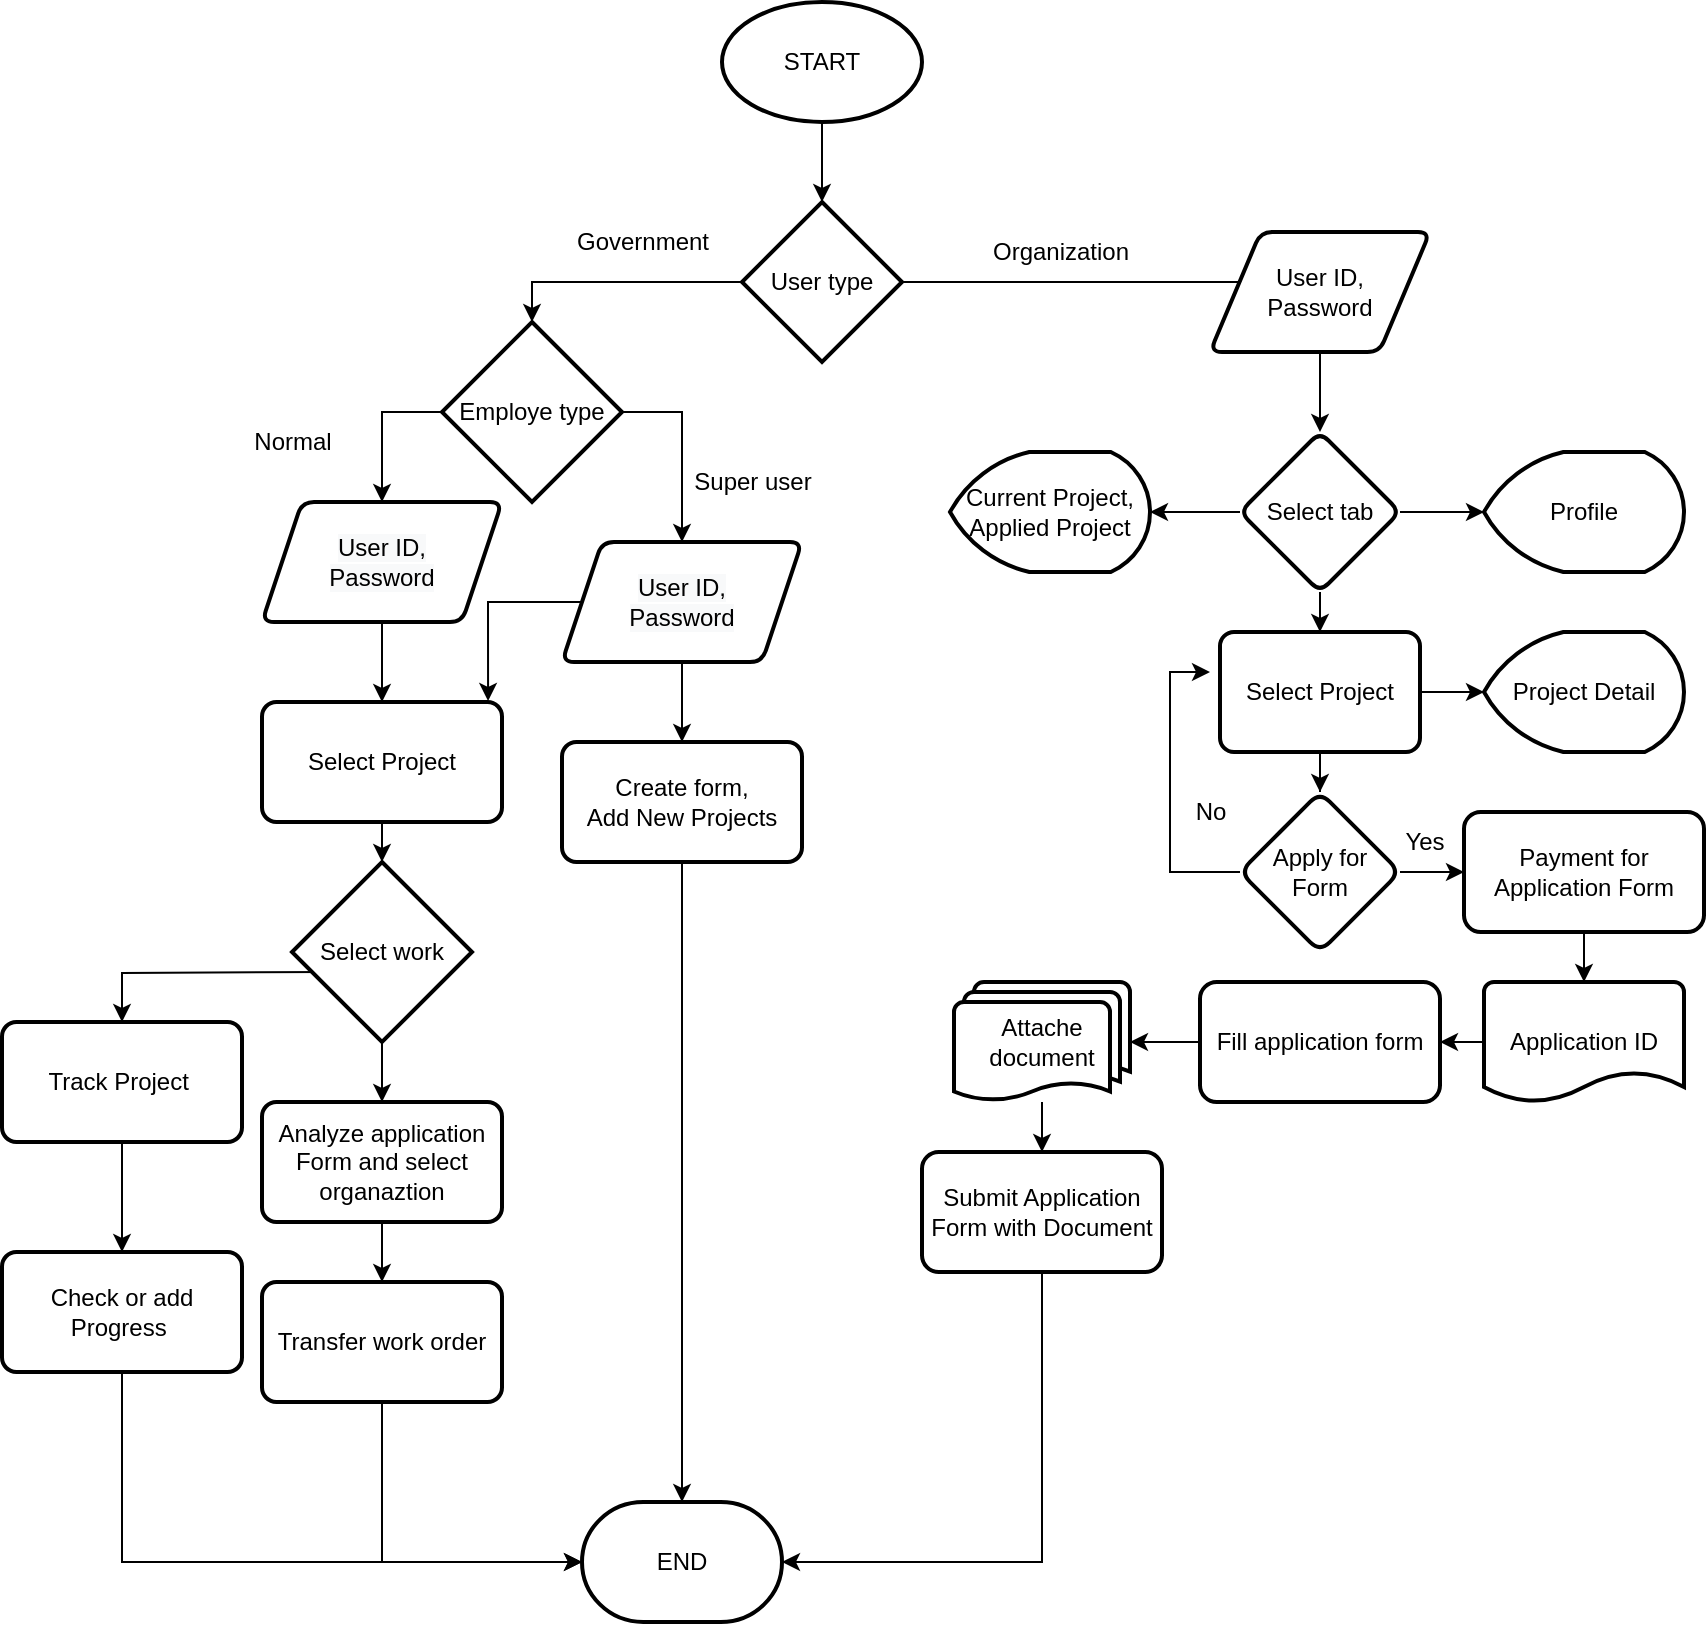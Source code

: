 <mxfile version="13.6.4" type="device"><diagram id="C5RBs43oDa-KdzZeNtuy" name="Page-1"><mxGraphModel dx="1999" dy="637" grid="1" gridSize="10" guides="1" tooltips="1" connect="1" arrows="1" fold="1" page="1" pageScale="1" pageWidth="827" pageHeight="1169" math="0" shadow="0"><root><mxCell id="WIyWlLk6GJQsqaUBKTNV-0"/><mxCell id="WIyWlLk6GJQsqaUBKTNV-1" parent="WIyWlLk6GJQsqaUBKTNV-0"/><mxCell id="aI2bfWfOabldLS1tba1f-2" value="" style="edgeStyle=orthogonalEdgeStyle;rounded=0;orthogonalLoop=1;jettySize=auto;html=1;" edge="1" parent="WIyWlLk6GJQsqaUBKTNV-1" source="aI2bfWfOabldLS1tba1f-0" target="aI2bfWfOabldLS1tba1f-1"><mxGeometry relative="1" as="geometry"/></mxCell><mxCell id="aI2bfWfOabldLS1tba1f-0" value="START" style="strokeWidth=2;html=1;shape=mxgraph.flowchart.start_1;whiteSpace=wrap;" vertex="1" parent="WIyWlLk6GJQsqaUBKTNV-1"><mxGeometry x="310" y="70" width="100" height="60" as="geometry"/></mxCell><mxCell id="aI2bfWfOabldLS1tba1f-5" value="" style="edgeStyle=orthogonalEdgeStyle;rounded=0;orthogonalLoop=1;jettySize=auto;html=1;" edge="1" parent="WIyWlLk6GJQsqaUBKTNV-1" source="aI2bfWfOabldLS1tba1f-1"><mxGeometry relative="1" as="geometry"><mxPoint x="600" y="210" as="targetPoint"/></mxGeometry></mxCell><mxCell id="aI2bfWfOabldLS1tba1f-1" value="User type" style="rhombus;whiteSpace=wrap;html=1;strokeWidth=2;" vertex="1" parent="WIyWlLk6GJQsqaUBKTNV-1"><mxGeometry x="320" y="170" width="80" height="80" as="geometry"/></mxCell><mxCell id="aI2bfWfOabldLS1tba1f-8" value="Government" style="text;html=1;align=center;verticalAlign=middle;resizable=0;points=[];autosize=1;" vertex="1" parent="WIyWlLk6GJQsqaUBKTNV-1"><mxGeometry x="230" y="180" width="80" height="20" as="geometry"/></mxCell><mxCell id="aI2bfWfOabldLS1tba1f-9" value="Organization" style="text;html=1;align=center;verticalAlign=middle;resizable=0;points=[];autosize=1;" vertex="1" parent="WIyWlLk6GJQsqaUBKTNV-1"><mxGeometry x="439" y="185" width="80" height="20" as="geometry"/></mxCell><mxCell id="aI2bfWfOabldLS1tba1f-45" value="" style="edgeStyle=orthogonalEdgeStyle;rounded=0;orthogonalLoop=1;jettySize=auto;html=1;" edge="1" parent="WIyWlLk6GJQsqaUBKTNV-1" source="aI2bfWfOabldLS1tba1f-13" target="aI2bfWfOabldLS1tba1f-44"><mxGeometry relative="1" as="geometry"/></mxCell><mxCell id="aI2bfWfOabldLS1tba1f-13" value="User ID,&lt;br&gt;Password" style="shape=parallelogram;html=1;strokeWidth=2;perimeter=parallelogramPerimeter;whiteSpace=wrap;rounded=1;arcSize=12;size=0.23;fontStyle=0" vertex="1" parent="WIyWlLk6GJQsqaUBKTNV-1"><mxGeometry x="554" y="185" width="110" height="60" as="geometry"/></mxCell><mxCell id="aI2bfWfOabldLS1tba1f-22" value="Profile" style="strokeWidth=2;html=1;shape=mxgraph.flowchart.display;whiteSpace=wrap;rotation=0;" vertex="1" parent="WIyWlLk6GJQsqaUBKTNV-1"><mxGeometry x="691" y="295" width="100" height="60" as="geometry"/></mxCell><mxCell id="aI2bfWfOabldLS1tba1f-29" value="" style="edgeStyle=orthogonalEdgeStyle;rounded=0;orthogonalLoop=1;jettySize=auto;html=1;" edge="1" parent="WIyWlLk6GJQsqaUBKTNV-1" source="aI2bfWfOabldLS1tba1f-26" target="aI2bfWfOabldLS1tba1f-28"><mxGeometry relative="1" as="geometry"/></mxCell><mxCell id="aI2bfWfOabldLS1tba1f-37" value="" style="edgeStyle=orthogonalEdgeStyle;rounded=0;orthogonalLoop=1;jettySize=auto;html=1;" edge="1" parent="WIyWlLk6GJQsqaUBKTNV-1" source="aI2bfWfOabldLS1tba1f-26" target="aI2bfWfOabldLS1tba1f-36"><mxGeometry relative="1" as="geometry"/></mxCell><mxCell id="aI2bfWfOabldLS1tba1f-26" value="Select Project" style="rounded=1;whiteSpace=wrap;html=1;absoluteArcSize=1;arcSize=14;strokeWidth=2;" vertex="1" parent="WIyWlLk6GJQsqaUBKTNV-1"><mxGeometry x="559" y="385" width="100" height="60" as="geometry"/></mxCell><mxCell id="aI2bfWfOabldLS1tba1f-28" value="Project Detail" style="strokeWidth=2;html=1;shape=mxgraph.flowchart.display;whiteSpace=wrap;" vertex="1" parent="WIyWlLk6GJQsqaUBKTNV-1"><mxGeometry x="691" y="385" width="100" height="60" as="geometry"/></mxCell><mxCell id="aI2bfWfOabldLS1tba1f-89" value="" style="edgeStyle=orthogonalEdgeStyle;rounded=0;orthogonalLoop=1;jettySize=auto;html=1;" edge="1" parent="WIyWlLk6GJQsqaUBKTNV-1" source="aI2bfWfOabldLS1tba1f-32" target="aI2bfWfOabldLS1tba1f-52"><mxGeometry relative="1" as="geometry"/></mxCell><mxCell id="aI2bfWfOabldLS1tba1f-32" value="Payment for Application Form" style="whiteSpace=wrap;html=1;rounded=1;strokeWidth=2;arcSize=14;" vertex="1" parent="WIyWlLk6GJQsqaUBKTNV-1"><mxGeometry x="681" y="475" width="120" height="60" as="geometry"/></mxCell><mxCell id="aI2bfWfOabldLS1tba1f-56" style="edgeStyle=orthogonalEdgeStyle;rounded=0;orthogonalLoop=1;jettySize=auto;html=1;" edge="1" parent="WIyWlLk6GJQsqaUBKTNV-1" source="aI2bfWfOabldLS1tba1f-36"><mxGeometry relative="1" as="geometry"><mxPoint x="554" y="405" as="targetPoint"/><Array as="points"><mxPoint x="534" y="505"/><mxPoint x="534" y="405"/></Array></mxGeometry></mxCell><mxCell id="aI2bfWfOabldLS1tba1f-88" value="" style="edgeStyle=orthogonalEdgeStyle;rounded=0;orthogonalLoop=1;jettySize=auto;html=1;" edge="1" parent="WIyWlLk6GJQsqaUBKTNV-1" source="aI2bfWfOabldLS1tba1f-36" target="aI2bfWfOabldLS1tba1f-32"><mxGeometry relative="1" as="geometry"/></mxCell><mxCell id="aI2bfWfOabldLS1tba1f-36" value="Apply for Form" style="rhombus;whiteSpace=wrap;html=1;rounded=1;strokeWidth=2;arcSize=14;" vertex="1" parent="WIyWlLk6GJQsqaUBKTNV-1"><mxGeometry x="569" y="465" width="80" height="80" as="geometry"/></mxCell><mxCell id="aI2bfWfOabldLS1tba1f-40" value="No" style="text;html=1;align=center;verticalAlign=middle;resizable=0;points=[];autosize=1;" vertex="1" parent="WIyWlLk6GJQsqaUBKTNV-1"><mxGeometry x="539" y="465" width="30" height="20" as="geometry"/></mxCell><mxCell id="aI2bfWfOabldLS1tba1f-42" value="Yes" style="text;html=1;align=center;verticalAlign=middle;resizable=0;points=[];autosize=1;" vertex="1" parent="WIyWlLk6GJQsqaUBKTNV-1"><mxGeometry x="641" y="480" width="40" height="20" as="geometry"/></mxCell><mxCell id="aI2bfWfOabldLS1tba1f-46" value="" style="edgeStyle=orthogonalEdgeStyle;rounded=0;orthogonalLoop=1;jettySize=auto;html=1;" edge="1" parent="WIyWlLk6GJQsqaUBKTNV-1" source="aI2bfWfOabldLS1tba1f-44" target="aI2bfWfOabldLS1tba1f-22"><mxGeometry relative="1" as="geometry"/></mxCell><mxCell id="aI2bfWfOabldLS1tba1f-47" value="" style="edgeStyle=orthogonalEdgeStyle;rounded=0;orthogonalLoop=1;jettySize=auto;html=1;" edge="1" parent="WIyWlLk6GJQsqaUBKTNV-1" source="aI2bfWfOabldLS1tba1f-44" target="aI2bfWfOabldLS1tba1f-26"><mxGeometry relative="1" as="geometry"/></mxCell><mxCell id="aI2bfWfOabldLS1tba1f-94" value="" style="edgeStyle=orthogonalEdgeStyle;rounded=0;orthogonalLoop=1;jettySize=auto;html=1;" edge="1" parent="WIyWlLk6GJQsqaUBKTNV-1" source="aI2bfWfOabldLS1tba1f-44" target="aI2bfWfOabldLS1tba1f-93"><mxGeometry relative="1" as="geometry"/></mxCell><mxCell id="aI2bfWfOabldLS1tba1f-44" value="Select tab" style="rhombus;whiteSpace=wrap;html=1;rounded=1;fontStyle=0;strokeWidth=2;arcSize=12;" vertex="1" parent="WIyWlLk6GJQsqaUBKTNV-1"><mxGeometry x="569" y="285" width="80" height="80" as="geometry"/></mxCell><mxCell id="aI2bfWfOabldLS1tba1f-91" value="" style="edgeStyle=orthogonalEdgeStyle;rounded=0;orthogonalLoop=1;jettySize=auto;html=1;" edge="1" parent="WIyWlLk6GJQsqaUBKTNV-1" source="aI2bfWfOabldLS1tba1f-50" target="aI2bfWfOabldLS1tba1f-54"><mxGeometry relative="1" as="geometry"/></mxCell><mxCell id="aI2bfWfOabldLS1tba1f-50" value="Fill application form" style="whiteSpace=wrap;html=1;rounded=1;strokeWidth=2;arcSize=14;" vertex="1" parent="WIyWlLk6GJQsqaUBKTNV-1"><mxGeometry x="549" y="560" width="120" height="60" as="geometry"/></mxCell><mxCell id="aI2bfWfOabldLS1tba1f-53" value="" style="edgeStyle=orthogonalEdgeStyle;rounded=0;orthogonalLoop=1;jettySize=auto;html=1;" edge="1" parent="WIyWlLk6GJQsqaUBKTNV-1" source="aI2bfWfOabldLS1tba1f-52" target="aI2bfWfOabldLS1tba1f-50"><mxGeometry relative="1" as="geometry"/></mxCell><mxCell id="aI2bfWfOabldLS1tba1f-52" value="Application ID" style="strokeWidth=2;html=1;shape=mxgraph.flowchart.document2;whiteSpace=wrap;size=0.25;" vertex="1" parent="WIyWlLk6GJQsqaUBKTNV-1"><mxGeometry x="691" y="560" width="100" height="60" as="geometry"/></mxCell><mxCell id="aI2bfWfOabldLS1tba1f-92" value="" style="edgeStyle=orthogonalEdgeStyle;rounded=0;orthogonalLoop=1;jettySize=auto;html=1;" edge="1" parent="WIyWlLk6GJQsqaUBKTNV-1" source="aI2bfWfOabldLS1tba1f-54" target="aI2bfWfOabldLS1tba1f-61"><mxGeometry relative="1" as="geometry"/></mxCell><mxCell id="aI2bfWfOabldLS1tba1f-54" value="Attache document" style="strokeWidth=2;html=1;shape=mxgraph.flowchart.multi-document;whiteSpace=wrap;" vertex="1" parent="WIyWlLk6GJQsqaUBKTNV-1"><mxGeometry x="426" y="560" width="88" height="60" as="geometry"/></mxCell><mxCell id="aI2bfWfOabldLS1tba1f-107" style="edgeStyle=orthogonalEdgeStyle;rounded=0;orthogonalLoop=1;jettySize=auto;html=1;entryX=1;entryY=0.5;entryDx=0;entryDy=0;entryPerimeter=0;exitX=0.5;exitY=1;exitDx=0;exitDy=0;" edge="1" parent="WIyWlLk6GJQsqaUBKTNV-1" source="aI2bfWfOabldLS1tba1f-61" target="aI2bfWfOabldLS1tba1f-102"><mxGeometry relative="1" as="geometry"/></mxCell><mxCell id="aI2bfWfOabldLS1tba1f-61" value="Submit Application Form with Document" style="whiteSpace=wrap;html=1;rounded=1;strokeWidth=2;arcSize=14;" vertex="1" parent="WIyWlLk6GJQsqaUBKTNV-1"><mxGeometry x="410" y="645" width="120" height="60" as="geometry"/></mxCell><mxCell id="aI2bfWfOabldLS1tba1f-65" value="" style="edgeStyle=orthogonalEdgeStyle;rounded=0;orthogonalLoop=1;jettySize=auto;html=1;exitX=1;exitY=0.5;exitDx=0;exitDy=0;" edge="1" parent="WIyWlLk6GJQsqaUBKTNV-1" source="aI2bfWfOabldLS1tba1f-69" target="aI2bfWfOabldLS1tba1f-64"><mxGeometry relative="1" as="geometry"><mxPoint x="195" y="320" as="sourcePoint"/></mxGeometry></mxCell><mxCell id="aI2bfWfOabldLS1tba1f-79" value="" style="edgeStyle=orthogonalEdgeStyle;rounded=0;orthogonalLoop=1;jettySize=auto;html=1;" edge="1" parent="WIyWlLk6GJQsqaUBKTNV-1" source="aI2bfWfOabldLS1tba1f-64" target="aI2bfWfOabldLS1tba1f-78"><mxGeometry relative="1" as="geometry"/></mxCell><mxCell id="aI2bfWfOabldLS1tba1f-128" style="edgeStyle=orthogonalEdgeStyle;rounded=0;orthogonalLoop=1;jettySize=auto;html=1;entryX=0.942;entryY=-0.009;entryDx=0;entryDy=0;entryPerimeter=0;" edge="1" parent="WIyWlLk6GJQsqaUBKTNV-1" source="aI2bfWfOabldLS1tba1f-64" target="aI2bfWfOabldLS1tba1f-122"><mxGeometry relative="1" as="geometry"/></mxCell><mxCell id="aI2bfWfOabldLS1tba1f-64" value="&#10;&#10;&lt;span style=&quot;color: rgb(0, 0, 0); font-family: helvetica; font-size: 12px; font-style: normal; font-weight: 400; letter-spacing: normal; text-align: center; text-indent: 0px; text-transform: none; word-spacing: 0px; background-color: rgb(248, 249, 250); display: inline; float: none;&quot;&gt;User ID,&lt;/span&gt;&lt;br style=&quot;color: rgb(0, 0, 0); font-family: helvetica; font-size: 12px; font-style: normal; font-weight: 400; letter-spacing: normal; text-align: center; text-indent: 0px; text-transform: none; word-spacing: 0px; background-color: rgb(248, 249, 250);&quot;&gt;&lt;span style=&quot;color: rgb(0, 0, 0); font-family: helvetica; font-size: 12px; font-style: normal; font-weight: 400; letter-spacing: normal; text-align: center; text-indent: 0px; text-transform: none; word-spacing: 0px; background-color: rgb(248, 249, 250); display: inline; float: none;&quot;&gt;Password&lt;/span&gt;&#10;&#10;" style="shape=parallelogram;perimeter=parallelogramPerimeter;whiteSpace=wrap;html=1;fixedSize=1;rounded=1;strokeWidth=2;arcSize=12;" vertex="1" parent="WIyWlLk6GJQsqaUBKTNV-1"><mxGeometry x="230" y="340" width="120" height="60" as="geometry"/></mxCell><mxCell id="aI2bfWfOabldLS1tba1f-67" value="" style="edgeStyle=orthogonalEdgeStyle;rounded=0;orthogonalLoop=1;jettySize=auto;html=1;entryX=0.5;entryY=0;entryDx=0;entryDy=0;" edge="1" parent="WIyWlLk6GJQsqaUBKTNV-1" source="aI2bfWfOabldLS1tba1f-1" target="aI2bfWfOabldLS1tba1f-69"><mxGeometry relative="1" as="geometry"><mxPoint x="320" y="210" as="sourcePoint"/><mxPoint x="240" y="210" as="targetPoint"/></mxGeometry></mxCell><mxCell id="aI2bfWfOabldLS1tba1f-129" style="edgeStyle=orthogonalEdgeStyle;rounded=0;orthogonalLoop=1;jettySize=auto;html=1;exitX=0;exitY=0.5;exitDx=0;exitDy=0;" edge="1" parent="WIyWlLk6GJQsqaUBKTNV-1" source="aI2bfWfOabldLS1tba1f-69" target="aI2bfWfOabldLS1tba1f-73"><mxGeometry relative="1" as="geometry"/></mxCell><mxCell id="aI2bfWfOabldLS1tba1f-69" value="Employe type" style="rhombus;whiteSpace=wrap;html=1;strokeWidth=2;" vertex="1" parent="WIyWlLk6GJQsqaUBKTNV-1"><mxGeometry x="170" y="230" width="90" height="90" as="geometry"/></mxCell><mxCell id="aI2bfWfOabldLS1tba1f-123" value="" style="edgeStyle=orthogonalEdgeStyle;rounded=0;orthogonalLoop=1;jettySize=auto;html=1;" edge="1" parent="WIyWlLk6GJQsqaUBKTNV-1" source="aI2bfWfOabldLS1tba1f-73" target="aI2bfWfOabldLS1tba1f-122"><mxGeometry relative="1" as="geometry"/></mxCell><mxCell id="aI2bfWfOabldLS1tba1f-73" value="&#10;&#10;&lt;span style=&quot;color: rgb(0, 0, 0); font-family: helvetica; font-size: 12px; font-style: normal; font-weight: 400; letter-spacing: normal; text-align: center; text-indent: 0px; text-transform: none; word-spacing: 0px; background-color: rgb(248, 249, 250); display: inline; float: none;&quot;&gt;User ID,&lt;/span&gt;&lt;br style=&quot;color: rgb(0, 0, 0); font-family: helvetica; font-size: 12px; font-style: normal; font-weight: 400; letter-spacing: normal; text-align: center; text-indent: 0px; text-transform: none; word-spacing: 0px; background-color: rgb(248, 249, 250);&quot;&gt;&lt;span style=&quot;color: rgb(0, 0, 0); font-family: helvetica; font-size: 12px; font-style: normal; font-weight: 400; letter-spacing: normal; text-align: center; text-indent: 0px; text-transform: none; word-spacing: 0px; background-color: rgb(248, 249, 250); display: inline; float: none;&quot;&gt;Password&lt;/span&gt;&#10;&#10;" style="shape=parallelogram;perimeter=parallelogramPerimeter;whiteSpace=wrap;html=1;fixedSize=1;rounded=1;strokeWidth=2;arcSize=12;" vertex="1" parent="WIyWlLk6GJQsqaUBKTNV-1"><mxGeometry x="80" y="320" width="120" height="60" as="geometry"/></mxCell><mxCell id="aI2bfWfOabldLS1tba1f-75" value="Super user" style="text;html=1;align=center;verticalAlign=middle;resizable=0;points=[];autosize=1;" vertex="1" parent="WIyWlLk6GJQsqaUBKTNV-1"><mxGeometry x="290" y="300" width="70" height="20" as="geometry"/></mxCell><mxCell id="aI2bfWfOabldLS1tba1f-76" value="Normal" style="text;html=1;align=center;verticalAlign=middle;resizable=0;points=[];autosize=1;" vertex="1" parent="WIyWlLk6GJQsqaUBKTNV-1"><mxGeometry x="70" y="280" width="50" height="20" as="geometry"/></mxCell><mxCell id="aI2bfWfOabldLS1tba1f-105" style="edgeStyle=orthogonalEdgeStyle;rounded=0;orthogonalLoop=1;jettySize=auto;html=1;" edge="1" parent="WIyWlLk6GJQsqaUBKTNV-1" source="aI2bfWfOabldLS1tba1f-78" target="aI2bfWfOabldLS1tba1f-102"><mxGeometry relative="1" as="geometry"/></mxCell><mxCell id="aI2bfWfOabldLS1tba1f-78" value="Create form,&lt;br&gt;Add New Projects" style="whiteSpace=wrap;html=1;rounded=1;strokeWidth=2;arcSize=12;" vertex="1" parent="WIyWlLk6GJQsqaUBKTNV-1"><mxGeometry x="230" y="440" width="120" height="60" as="geometry"/></mxCell><mxCell id="aI2bfWfOabldLS1tba1f-86" value="" style="edgeStyle=orthogonalEdgeStyle;rounded=0;orthogonalLoop=1;jettySize=auto;html=1;" edge="1" parent="WIyWlLk6GJQsqaUBKTNV-1" source="aI2bfWfOabldLS1tba1f-80" target="aI2bfWfOabldLS1tba1f-85"><mxGeometry relative="1" as="geometry"/></mxCell><mxCell id="aI2bfWfOabldLS1tba1f-80" value="Analyze application Form and select organaztion" style="whiteSpace=wrap;html=1;rounded=1;strokeWidth=2;arcSize=12;" vertex="1" parent="WIyWlLk6GJQsqaUBKTNV-1"><mxGeometry x="80" y="620" width="120" height="60" as="geometry"/></mxCell><mxCell id="aI2bfWfOabldLS1tba1f-106" style="edgeStyle=orthogonalEdgeStyle;rounded=0;orthogonalLoop=1;jettySize=auto;html=1;entryX=0;entryY=0.5;entryDx=0;entryDy=0;entryPerimeter=0;exitX=0.5;exitY=1;exitDx=0;exitDy=0;" edge="1" parent="WIyWlLk6GJQsqaUBKTNV-1" source="aI2bfWfOabldLS1tba1f-85" target="aI2bfWfOabldLS1tba1f-102"><mxGeometry relative="1" as="geometry"><mxPoint x="140" y="770" as="targetPoint"/></mxGeometry></mxCell><mxCell id="aI2bfWfOabldLS1tba1f-85" value="Transfer work order" style="whiteSpace=wrap;html=1;rounded=1;strokeWidth=2;arcSize=12;" vertex="1" parent="WIyWlLk6GJQsqaUBKTNV-1"><mxGeometry x="80" y="710" width="120" height="60" as="geometry"/></mxCell><mxCell id="aI2bfWfOabldLS1tba1f-93" value="Current Project,&lt;br&gt;Applied Project" style="strokeWidth=2;html=1;shape=mxgraph.flowchart.display;whiteSpace=wrap;rotation=0;" vertex="1" parent="WIyWlLk6GJQsqaUBKTNV-1"><mxGeometry x="424" y="295" width="100" height="60" as="geometry"/></mxCell><mxCell id="aI2bfWfOabldLS1tba1f-102" value="END" style="strokeWidth=2;html=1;shape=mxgraph.flowchart.terminator;whiteSpace=wrap;" vertex="1" parent="WIyWlLk6GJQsqaUBKTNV-1"><mxGeometry x="240" y="820" width="100" height="60" as="geometry"/></mxCell><mxCell id="aI2bfWfOabldLS1tba1f-121" value="" style="edgeStyle=orthogonalEdgeStyle;rounded=0;orthogonalLoop=1;jettySize=auto;html=1;" edge="1" parent="WIyWlLk6GJQsqaUBKTNV-1" source="aI2bfWfOabldLS1tba1f-108" target="aI2bfWfOabldLS1tba1f-120"><mxGeometry relative="1" as="geometry"/></mxCell><mxCell id="aI2bfWfOabldLS1tba1f-108" value="Track Project&amp;nbsp;" style="whiteSpace=wrap;html=1;rounded=1;strokeWidth=2;arcSize=12;" vertex="1" parent="WIyWlLk6GJQsqaUBKTNV-1"><mxGeometry x="-50" y="580" width="120" height="60" as="geometry"/></mxCell><mxCell id="aI2bfWfOabldLS1tba1f-119" style="edgeStyle=orthogonalEdgeStyle;rounded=0;orthogonalLoop=1;jettySize=auto;html=1;entryX=0.5;entryY=0;entryDx=0;entryDy=0;" edge="1" parent="WIyWlLk6GJQsqaUBKTNV-1" target="aI2bfWfOabldLS1tba1f-108"><mxGeometry relative="1" as="geometry"><mxPoint x="10" y="455" as="targetPoint"/><mxPoint x="115" y="555" as="sourcePoint"/></mxGeometry></mxCell><mxCell id="aI2bfWfOabldLS1tba1f-125" value="" style="edgeStyle=orthogonalEdgeStyle;rounded=0;orthogonalLoop=1;jettySize=auto;html=1;" edge="1" parent="WIyWlLk6GJQsqaUBKTNV-1" source="aI2bfWfOabldLS1tba1f-112" target="aI2bfWfOabldLS1tba1f-80"><mxGeometry relative="1" as="geometry"/></mxCell><mxCell id="aI2bfWfOabldLS1tba1f-112" value="Select work" style="rhombus;whiteSpace=wrap;html=1;strokeWidth=2;" vertex="1" parent="WIyWlLk6GJQsqaUBKTNV-1"><mxGeometry x="95" y="500" width="90" height="90" as="geometry"/></mxCell><mxCell id="aI2bfWfOabldLS1tba1f-127" style="edgeStyle=orthogonalEdgeStyle;rounded=0;orthogonalLoop=1;jettySize=auto;html=1;exitX=0.5;exitY=1;exitDx=0;exitDy=0;entryX=0;entryY=0.5;entryDx=0;entryDy=0;entryPerimeter=0;" edge="1" parent="WIyWlLk6GJQsqaUBKTNV-1" source="aI2bfWfOabldLS1tba1f-120" target="aI2bfWfOabldLS1tba1f-102"><mxGeometry relative="1" as="geometry"/></mxCell><mxCell id="aI2bfWfOabldLS1tba1f-120" value="Check or add Progress&amp;nbsp;" style="whiteSpace=wrap;html=1;rounded=1;strokeWidth=2;arcSize=12;" vertex="1" parent="WIyWlLk6GJQsqaUBKTNV-1"><mxGeometry x="-50" y="695" width="120" height="60" as="geometry"/></mxCell><mxCell id="aI2bfWfOabldLS1tba1f-124" value="" style="edgeStyle=orthogonalEdgeStyle;rounded=0;orthogonalLoop=1;jettySize=auto;html=1;" edge="1" parent="WIyWlLk6GJQsqaUBKTNV-1" source="aI2bfWfOabldLS1tba1f-122" target="aI2bfWfOabldLS1tba1f-112"><mxGeometry relative="1" as="geometry"/></mxCell><mxCell id="aI2bfWfOabldLS1tba1f-122" value="Select Project" style="whiteSpace=wrap;html=1;rounded=1;strokeWidth=2;arcSize=12;" vertex="1" parent="WIyWlLk6GJQsqaUBKTNV-1"><mxGeometry x="80" y="420" width="120" height="60" as="geometry"/></mxCell></root></mxGraphModel></diagram></mxfile>